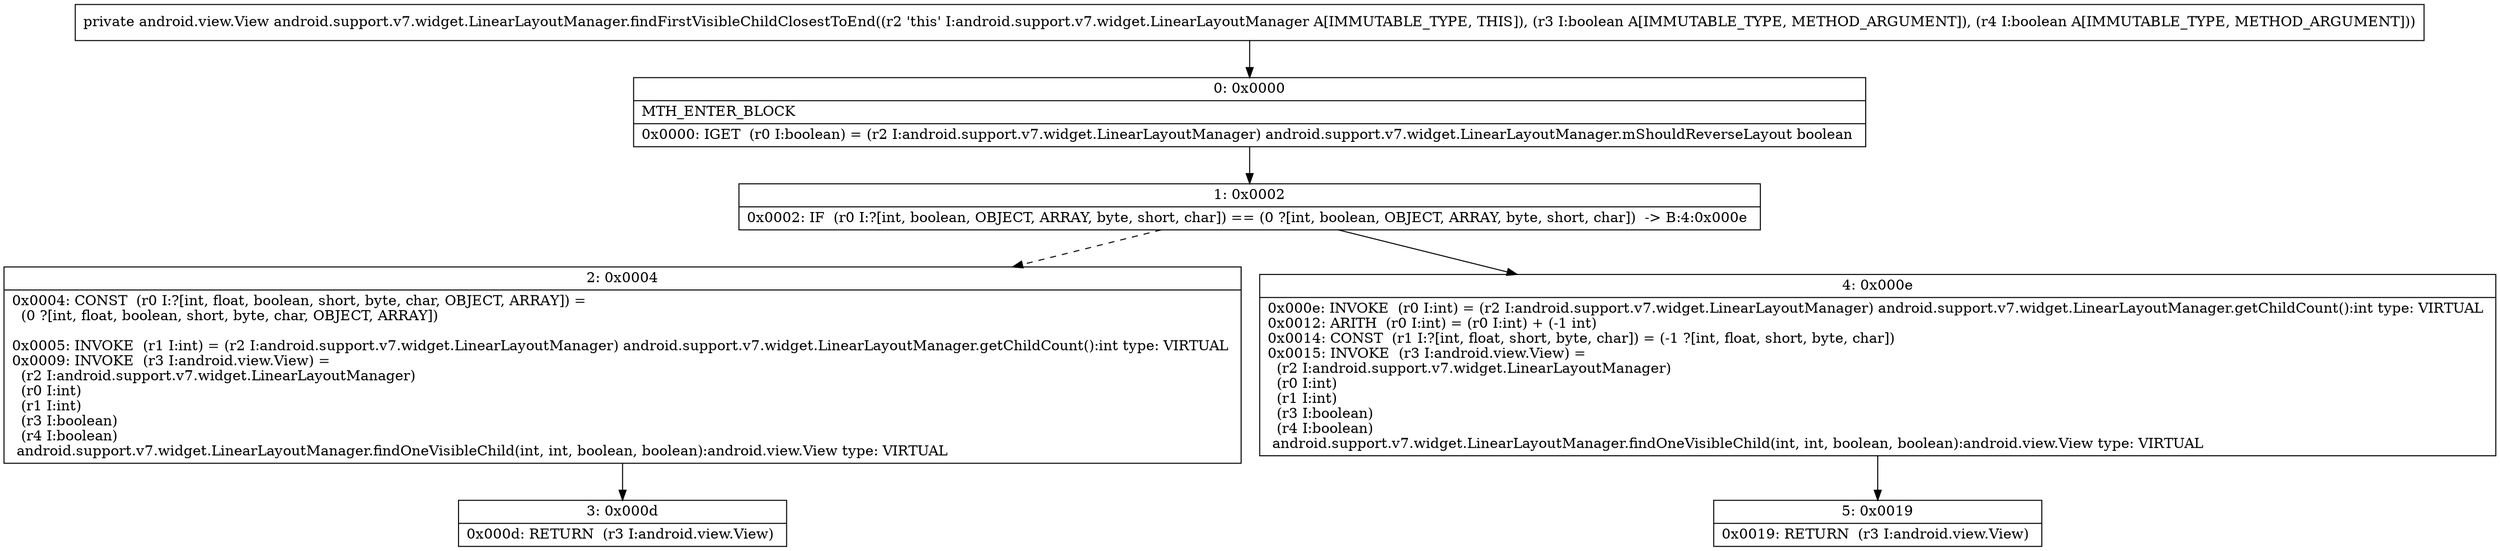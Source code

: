 digraph "CFG forandroid.support.v7.widget.LinearLayoutManager.findFirstVisibleChildClosestToEnd(ZZ)Landroid\/view\/View;" {
Node_0 [shape=record,label="{0\:\ 0x0000|MTH_ENTER_BLOCK\l|0x0000: IGET  (r0 I:boolean) = (r2 I:android.support.v7.widget.LinearLayoutManager) android.support.v7.widget.LinearLayoutManager.mShouldReverseLayout boolean \l}"];
Node_1 [shape=record,label="{1\:\ 0x0002|0x0002: IF  (r0 I:?[int, boolean, OBJECT, ARRAY, byte, short, char]) == (0 ?[int, boolean, OBJECT, ARRAY, byte, short, char])  \-\> B:4:0x000e \l}"];
Node_2 [shape=record,label="{2\:\ 0x0004|0x0004: CONST  (r0 I:?[int, float, boolean, short, byte, char, OBJECT, ARRAY]) = \l  (0 ?[int, float, boolean, short, byte, char, OBJECT, ARRAY])\l \l0x0005: INVOKE  (r1 I:int) = (r2 I:android.support.v7.widget.LinearLayoutManager) android.support.v7.widget.LinearLayoutManager.getChildCount():int type: VIRTUAL \l0x0009: INVOKE  (r3 I:android.view.View) = \l  (r2 I:android.support.v7.widget.LinearLayoutManager)\l  (r0 I:int)\l  (r1 I:int)\l  (r3 I:boolean)\l  (r4 I:boolean)\l android.support.v7.widget.LinearLayoutManager.findOneVisibleChild(int, int, boolean, boolean):android.view.View type: VIRTUAL \l}"];
Node_3 [shape=record,label="{3\:\ 0x000d|0x000d: RETURN  (r3 I:android.view.View) \l}"];
Node_4 [shape=record,label="{4\:\ 0x000e|0x000e: INVOKE  (r0 I:int) = (r2 I:android.support.v7.widget.LinearLayoutManager) android.support.v7.widget.LinearLayoutManager.getChildCount():int type: VIRTUAL \l0x0012: ARITH  (r0 I:int) = (r0 I:int) + (\-1 int) \l0x0014: CONST  (r1 I:?[int, float, short, byte, char]) = (\-1 ?[int, float, short, byte, char]) \l0x0015: INVOKE  (r3 I:android.view.View) = \l  (r2 I:android.support.v7.widget.LinearLayoutManager)\l  (r0 I:int)\l  (r1 I:int)\l  (r3 I:boolean)\l  (r4 I:boolean)\l android.support.v7.widget.LinearLayoutManager.findOneVisibleChild(int, int, boolean, boolean):android.view.View type: VIRTUAL \l}"];
Node_5 [shape=record,label="{5\:\ 0x0019|0x0019: RETURN  (r3 I:android.view.View) \l}"];
MethodNode[shape=record,label="{private android.view.View android.support.v7.widget.LinearLayoutManager.findFirstVisibleChildClosestToEnd((r2 'this' I:android.support.v7.widget.LinearLayoutManager A[IMMUTABLE_TYPE, THIS]), (r3 I:boolean A[IMMUTABLE_TYPE, METHOD_ARGUMENT]), (r4 I:boolean A[IMMUTABLE_TYPE, METHOD_ARGUMENT])) }"];
MethodNode -> Node_0;
Node_0 -> Node_1;
Node_1 -> Node_2[style=dashed];
Node_1 -> Node_4;
Node_2 -> Node_3;
Node_4 -> Node_5;
}

